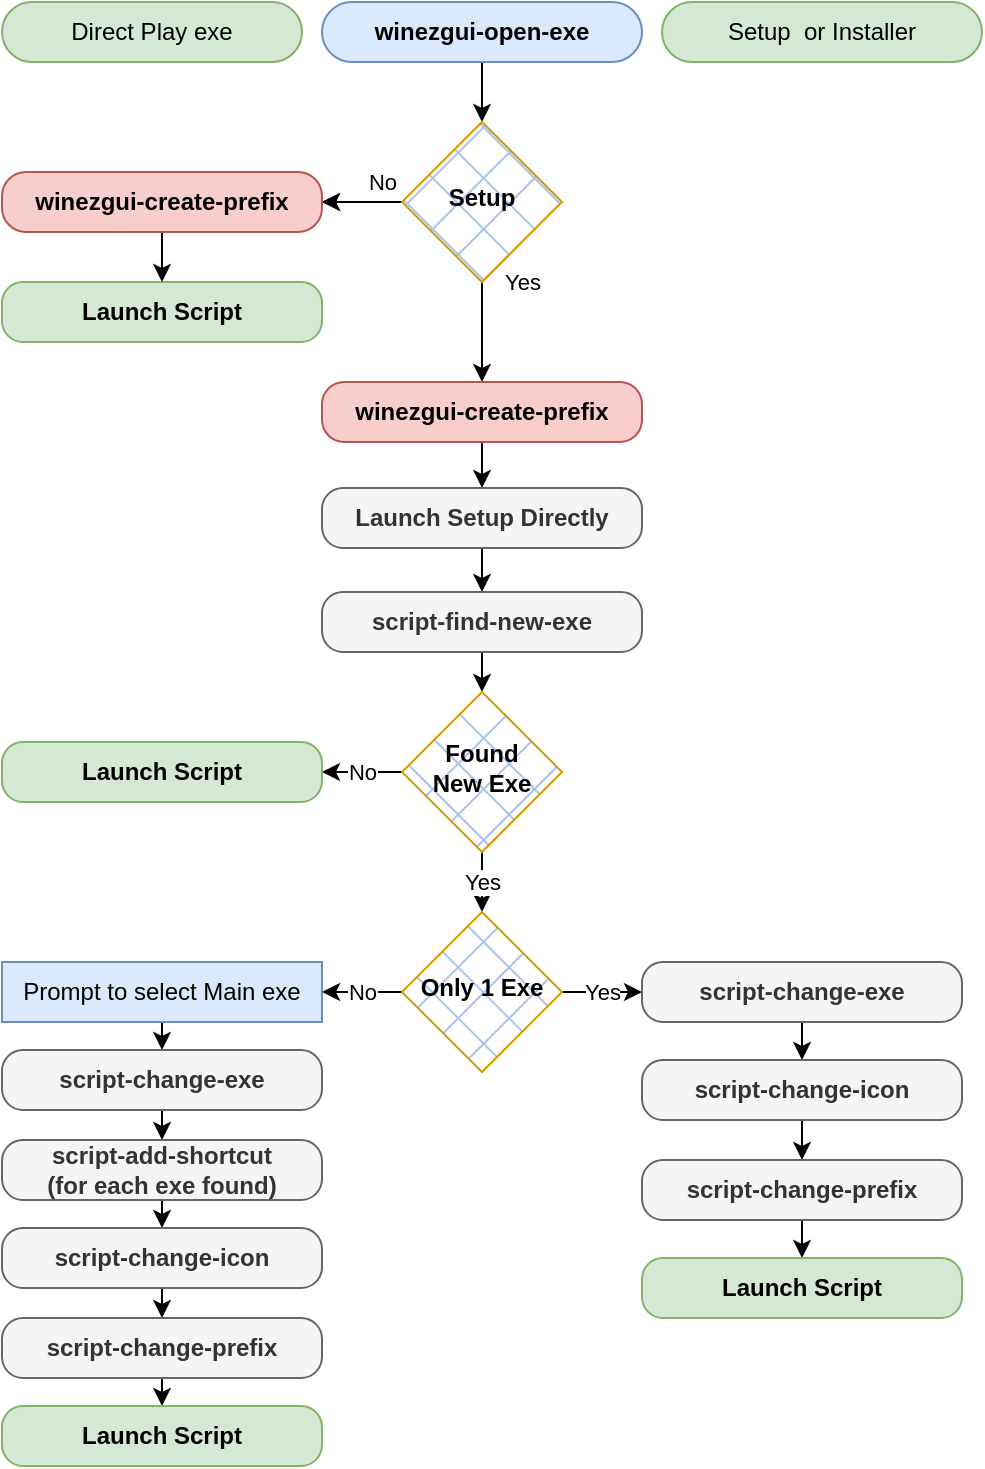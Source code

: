 <mxfile version="20.3.0" type="device"><diagram id="C5RBs43oDa-KdzZeNtuy" name="Page-1"><mxGraphModel dx="1157" dy="748" grid="1" gridSize="10" guides="1" tooltips="1" connect="1" arrows="1" fold="1" page="1" pageScale="1" pageWidth="827" pageHeight="1169" math="0" shadow="0"><root><mxCell id="WIyWlLk6GJQsqaUBKTNV-0"/><mxCell id="WIyWlLk6GJQsqaUBKTNV-1" parent="WIyWlLk6GJQsqaUBKTNV-0"/><mxCell id="gEdqRXEoTVdktuDJ5QfA-87" value="" style="edgeStyle=none;rounded=0;orthogonalLoop=1;jettySize=auto;html=1;" edge="1" parent="WIyWlLk6GJQsqaUBKTNV-1" source="WIyWlLk6GJQsqaUBKTNV-3" target="WIyWlLk6GJQsqaUBKTNV-6"><mxGeometry relative="1" as="geometry"/></mxCell><mxCell id="WIyWlLk6GJQsqaUBKTNV-3" value="&lt;b&gt;winezgui-open-exe&lt;/b&gt;" style="rounded=1;whiteSpace=wrap;html=1;fontSize=12;glass=0;strokeWidth=1;shadow=0;fillColor=#dae8fc;strokeColor=#6c8ebf;arcSize=50;" parent="WIyWlLk6GJQsqaUBKTNV-1" vertex="1"><mxGeometry x="200" y="10" width="160" height="30" as="geometry"/></mxCell><mxCell id="gEdqRXEoTVdktuDJ5QfA-33" value="" style="edgeStyle=orthogonalEdgeStyle;rounded=0;orthogonalLoop=1;jettySize=auto;html=1;entryX=1;entryY=0.5;entryDx=0;entryDy=0;" edge="1" parent="WIyWlLk6GJQsqaUBKTNV-1" source="WIyWlLk6GJQsqaUBKTNV-6" target="gEdqRXEoTVdktuDJ5QfA-88"><mxGeometry relative="1" as="geometry"><mxPoint x="185" y="90" as="targetPoint"/></mxGeometry></mxCell><mxCell id="gEdqRXEoTVdktuDJ5QfA-138" value="Yes" style="edgeStyle=none;rounded=0;orthogonalLoop=1;jettySize=auto;html=1;exitX=0.5;exitY=1;exitDx=0;exitDy=0;entryX=0.5;entryY=0;entryDx=0;entryDy=0;" edge="1" parent="WIyWlLk6GJQsqaUBKTNV-1" source="WIyWlLk6GJQsqaUBKTNV-6" target="gEdqRXEoTVdktuDJ5QfA-10"><mxGeometry x="-1" y="20" relative="1" as="geometry"><mxPoint as="offset"/></mxGeometry></mxCell><mxCell id="gEdqRXEoTVdktuDJ5QfA-142" value="&lt;font face=&quot;Helvetica&quot;&gt;No&lt;/font&gt;" style="edgeStyle=none;rounded=0;orthogonalLoop=1;jettySize=auto;html=1;fontFamily=Times New Roman;" edge="1" parent="WIyWlLk6GJQsqaUBKTNV-1" source="WIyWlLk6GJQsqaUBKTNV-6" target="gEdqRXEoTVdktuDJ5QfA-88"><mxGeometry x="-0.5" y="-10" relative="1" as="geometry"><mxPoint as="offset"/></mxGeometry></mxCell><mxCell id="WIyWlLk6GJQsqaUBKTNV-6" value="&lt;b&gt;Setup&lt;/b&gt;" style="rhombus;whiteSpace=wrap;html=1;shadow=0;fontFamily=Helvetica;fontSize=12;align=center;strokeWidth=1;spacing=6;spacingTop=-4;fillColor=#A9C4EB;strokeColor=#d79b00;gradientColor=none;fillStyle=cross-hatch;" parent="WIyWlLk6GJQsqaUBKTNV-1" vertex="1"><mxGeometry x="240" y="70" width="80" height="80" as="geometry"/></mxCell><mxCell id="gEdqRXEoTVdktuDJ5QfA-9" value="&lt;b&gt;Launch Script&lt;/b&gt;" style="rounded=1;whiteSpace=wrap;html=1;fontSize=12;glass=0;strokeWidth=1;shadow=0;arcSize=35;fillColor=#d5e8d4;strokeColor=#82b366;" vertex="1" parent="WIyWlLk6GJQsqaUBKTNV-1"><mxGeometry x="40" y="150" width="160" height="30" as="geometry"/></mxCell><mxCell id="gEdqRXEoTVdktuDJ5QfA-22" style="edgeStyle=orthogonalEdgeStyle;rounded=0;orthogonalLoop=1;jettySize=auto;html=1;exitX=0.5;exitY=1;exitDx=0;exitDy=0;entryX=0.5;entryY=0;entryDx=0;entryDy=0;" edge="1" parent="WIyWlLk6GJQsqaUBKTNV-1" source="gEdqRXEoTVdktuDJ5QfA-10" target="gEdqRXEoTVdktuDJ5QfA-11"><mxGeometry relative="1" as="geometry"/></mxCell><mxCell id="gEdqRXEoTVdktuDJ5QfA-10" value="&lt;b&gt;winezgui-create-prefix&lt;/b&gt;" style="rounded=1;whiteSpace=wrap;html=1;fontSize=12;glass=0;strokeWidth=1;shadow=0;arcSize=37;fillColor=#f8cecc;strokeColor=#b85450;" vertex="1" parent="WIyWlLk6GJQsqaUBKTNV-1"><mxGeometry x="200" y="200" width="160" height="30" as="geometry"/></mxCell><mxCell id="gEdqRXEoTVdktuDJ5QfA-102" value="" style="edgeStyle=none;rounded=0;orthogonalLoop=1;jettySize=auto;html=1;" edge="1" parent="WIyWlLk6GJQsqaUBKTNV-1" source="gEdqRXEoTVdktuDJ5QfA-11" target="gEdqRXEoTVdktuDJ5QfA-101"><mxGeometry relative="1" as="geometry"/></mxCell><mxCell id="gEdqRXEoTVdktuDJ5QfA-11" value="&lt;b&gt;Launch Setup Directly&lt;/b&gt;" style="rounded=1;whiteSpace=wrap;html=1;fontSize=12;glass=0;strokeWidth=1;shadow=0;arcSize=35;fillColor=#f5f5f5;strokeColor=#666666;fontColor=#333333;" vertex="1" parent="WIyWlLk6GJQsqaUBKTNV-1"><mxGeometry x="200" y="253" width="160" height="30" as="geometry"/></mxCell><mxCell id="gEdqRXEoTVdktuDJ5QfA-100" value="" style="edgeStyle=none;rounded=0;orthogonalLoop=1;jettySize=auto;html=1;" edge="1" parent="WIyWlLk6GJQsqaUBKTNV-1" source="gEdqRXEoTVdktuDJ5QfA-88" target="gEdqRXEoTVdktuDJ5QfA-9"><mxGeometry relative="1" as="geometry"/></mxCell><mxCell id="gEdqRXEoTVdktuDJ5QfA-88" value="&lt;b&gt;winezgui-create-prefix&lt;/b&gt;" style="rounded=1;whiteSpace=wrap;html=1;fontSize=12;glass=0;strokeWidth=1;shadow=0;arcSize=40;fillColor=#f8cecc;strokeColor=#b85450;" vertex="1" parent="WIyWlLk6GJQsqaUBKTNV-1"><mxGeometry x="40" y="95" width="160" height="30" as="geometry"/></mxCell><mxCell id="gEdqRXEoTVdktuDJ5QfA-91" value="&lt;span style=&quot;&quot;&gt;Direct Play exe&lt;/span&gt;" style="rounded=1;whiteSpace=wrap;html=1;fontSize=12;glass=0;strokeWidth=1;shadow=0;fillColor=#d5e8d4;strokeColor=#82b366;arcSize=50;" vertex="1" parent="WIyWlLk6GJQsqaUBKTNV-1"><mxGeometry x="40" y="10" width="150" height="30" as="geometry"/></mxCell><mxCell id="gEdqRXEoTVdktuDJ5QfA-92" value="&lt;span style=&quot;&quot;&gt;Setup&amp;nbsp; or Installer&lt;/span&gt;" style="rounded=1;whiteSpace=wrap;html=1;fontSize=12;glass=0;strokeWidth=1;shadow=0;fillColor=#d5e8d4;strokeColor=#82b366;arcSize=50;" vertex="1" parent="WIyWlLk6GJQsqaUBKTNV-1"><mxGeometry x="370" y="10" width="160" height="30" as="geometry"/></mxCell><mxCell id="gEdqRXEoTVdktuDJ5QfA-105" value="" style="edgeStyle=none;rounded=0;orthogonalLoop=1;jettySize=auto;html=1;" edge="1" parent="WIyWlLk6GJQsqaUBKTNV-1" source="gEdqRXEoTVdktuDJ5QfA-101" target="gEdqRXEoTVdktuDJ5QfA-104"><mxGeometry relative="1" as="geometry"/></mxCell><mxCell id="gEdqRXEoTVdktuDJ5QfA-101" value="&lt;span style=&quot;text-align: left;&quot;&gt;&lt;b&gt;script-find-new-exe&lt;/b&gt;&lt;/span&gt;" style="rounded=1;whiteSpace=wrap;html=1;fontSize=12;glass=0;strokeWidth=1;shadow=0;arcSize=35;fillColor=#f5f5f5;fontColor=#333333;strokeColor=#666666;" vertex="1" parent="WIyWlLk6GJQsqaUBKTNV-1"><mxGeometry x="200" y="305" width="160" height="30" as="geometry"/></mxCell><mxCell id="gEdqRXEoTVdktuDJ5QfA-107" value="Yes" style="edgeStyle=none;rounded=0;orthogonalLoop=1;jettySize=auto;html=1;" edge="1" parent="WIyWlLk6GJQsqaUBKTNV-1" source="gEdqRXEoTVdktuDJ5QfA-104" target="gEdqRXEoTVdktuDJ5QfA-106"><mxGeometry relative="1" as="geometry"/></mxCell><mxCell id="gEdqRXEoTVdktuDJ5QfA-117" value="No" style="edgeStyle=none;rounded=0;orthogonalLoop=1;jettySize=auto;html=1;" edge="1" parent="WIyWlLk6GJQsqaUBKTNV-1" source="gEdqRXEoTVdktuDJ5QfA-104" target="gEdqRXEoTVdktuDJ5QfA-116"><mxGeometry relative="1" as="geometry"/></mxCell><mxCell id="gEdqRXEoTVdktuDJ5QfA-104" value="&lt;b&gt;Found&lt;br&gt;New Exe&lt;/b&gt;" style="rhombus;whiteSpace=wrap;html=1;shadow=0;fontFamily=Helvetica;fontSize=12;align=center;strokeWidth=1;spacing=6;spacingTop=-4;fillColor=#A9C4EB;strokeColor=#d79b00;gradientColor=none;fillStyle=cross-hatch;" vertex="1" parent="WIyWlLk6GJQsqaUBKTNV-1"><mxGeometry x="240" y="355" width="80" height="80" as="geometry"/></mxCell><mxCell id="gEdqRXEoTVdktuDJ5QfA-109" value="Yes" style="edgeStyle=none;rounded=0;orthogonalLoop=1;jettySize=auto;html=1;" edge="1" parent="WIyWlLk6GJQsqaUBKTNV-1" source="gEdqRXEoTVdktuDJ5QfA-106" target="gEdqRXEoTVdktuDJ5QfA-108"><mxGeometry relative="1" as="geometry"/></mxCell><mxCell id="gEdqRXEoTVdktuDJ5QfA-127" value="No" style="edgeStyle=none;rounded=0;orthogonalLoop=1;jettySize=auto;html=1;entryX=1;entryY=0.5;entryDx=0;entryDy=0;" edge="1" parent="WIyWlLk6GJQsqaUBKTNV-1" source="gEdqRXEoTVdktuDJ5QfA-106" target="gEdqRXEoTVdktuDJ5QfA-120"><mxGeometry relative="1" as="geometry"/></mxCell><mxCell id="gEdqRXEoTVdktuDJ5QfA-106" value="&lt;b&gt;Only 1 Exe&lt;/b&gt;" style="rhombus;whiteSpace=wrap;html=1;shadow=0;fontFamily=Helvetica;fontSize=12;align=center;strokeWidth=1;spacing=6;spacingTop=-4;fillColor=#A9C4EB;strokeColor=#d79b00;gradientColor=none;fillStyle=cross-hatch;" vertex="1" parent="WIyWlLk6GJQsqaUBKTNV-1"><mxGeometry x="240" y="465" width="80" height="80" as="geometry"/></mxCell><mxCell id="gEdqRXEoTVdktuDJ5QfA-111" value="" style="edgeStyle=none;rounded=0;orthogonalLoop=1;jettySize=auto;html=1;" edge="1" parent="WIyWlLk6GJQsqaUBKTNV-1" source="gEdqRXEoTVdktuDJ5QfA-108" target="gEdqRXEoTVdktuDJ5QfA-110"><mxGeometry relative="1" as="geometry"/></mxCell><mxCell id="gEdqRXEoTVdktuDJ5QfA-108" value="&lt;b style=&quot;text-align: left;&quot;&gt;script-change-exe&lt;/b&gt;" style="rounded=1;whiteSpace=wrap;html=1;fontSize=12;glass=0;strokeWidth=1;shadow=0;arcSize=35;fillColor=#f5f5f5;strokeColor=#666666;fontColor=#333333;flipH=0;flipV=1;" vertex="1" parent="WIyWlLk6GJQsqaUBKTNV-1"><mxGeometry x="360" y="490" width="160" height="30" as="geometry"/></mxCell><mxCell id="gEdqRXEoTVdktuDJ5QfA-113" value="" style="edgeStyle=none;rounded=0;orthogonalLoop=1;jettySize=auto;html=1;" edge="1" parent="WIyWlLk6GJQsqaUBKTNV-1" source="gEdqRXEoTVdktuDJ5QfA-110" target="gEdqRXEoTVdktuDJ5QfA-112"><mxGeometry relative="1" as="geometry"/></mxCell><mxCell id="gEdqRXEoTVdktuDJ5QfA-110" value="&lt;b style=&quot;text-align: left;&quot;&gt;script-change-icon&lt;/b&gt;" style="rounded=1;whiteSpace=wrap;html=1;fontSize=12;glass=0;strokeWidth=1;shadow=0;arcSize=35;fillColor=#f5f5f5;strokeColor=#666666;fontColor=#333333;flipH=0;flipV=1;" vertex="1" parent="WIyWlLk6GJQsqaUBKTNV-1"><mxGeometry x="360" y="539" width="160" height="30" as="geometry"/></mxCell><mxCell id="gEdqRXEoTVdktuDJ5QfA-135" value="" style="edgeStyle=none;rounded=0;orthogonalLoop=1;jettySize=auto;html=1;" edge="1" parent="WIyWlLk6GJQsqaUBKTNV-1" source="gEdqRXEoTVdktuDJ5QfA-112" target="gEdqRXEoTVdktuDJ5QfA-134"><mxGeometry relative="1" as="geometry"/></mxCell><mxCell id="gEdqRXEoTVdktuDJ5QfA-112" value="&lt;b style=&quot;text-align: left;&quot;&gt;script-change-prefix&lt;/b&gt;" style="rounded=1;whiteSpace=wrap;html=1;fontSize=12;glass=0;strokeWidth=1;shadow=0;arcSize=35;fillColor=#f5f5f5;strokeColor=#666666;fontColor=#333333;flipH=0;flipV=1;" vertex="1" parent="WIyWlLk6GJQsqaUBKTNV-1"><mxGeometry x="360" y="589" width="160" height="30" as="geometry"/></mxCell><mxCell id="gEdqRXEoTVdktuDJ5QfA-116" value="&lt;b&gt;Launch Script&lt;/b&gt;" style="rounded=1;whiteSpace=wrap;html=1;fontSize=12;glass=0;strokeWidth=1;shadow=0;arcSize=35;fillColor=#d5e8d4;strokeColor=#82b366;" vertex="1" parent="WIyWlLk6GJQsqaUBKTNV-1"><mxGeometry x="40" y="380" width="160" height="30" as="geometry"/></mxCell><mxCell id="gEdqRXEoTVdktuDJ5QfA-119" value="" style="edgeStyle=none;rounded=0;orthogonalLoop=1;jettySize=auto;html=1;entryX=0.5;entryY=0;entryDx=0;entryDy=0;" edge="1" source="gEdqRXEoTVdktuDJ5QfA-120" target="gEdqRXEoTVdktuDJ5QfA-123" parent="WIyWlLk6GJQsqaUBKTNV-1"><mxGeometry relative="1" as="geometry"><mxPoint x="120" y="538" as="targetPoint"/></mxGeometry></mxCell><mxCell id="gEdqRXEoTVdktuDJ5QfA-120" value="&lt;span style=&quot;color: rgb(0, 0, 0);&quot;&gt;Prompt to select Main exe&lt;/span&gt;" style="rounded=1;whiteSpace=wrap;html=1;fontSize=12;glass=0;strokeWidth=1;shadow=0;arcSize=0;fillColor=#dae8fc;strokeColor=#6c8ebf;flipH=0;flipV=1;" vertex="1" parent="WIyWlLk6GJQsqaUBKTNV-1"><mxGeometry x="40" y="490" width="160" height="30" as="geometry"/></mxCell><mxCell id="gEdqRXEoTVdktuDJ5QfA-122" value="" style="edgeStyle=none;rounded=0;orthogonalLoop=1;jettySize=auto;html=1;" edge="1" source="gEdqRXEoTVdktuDJ5QfA-123" target="gEdqRXEoTVdktuDJ5QfA-125" parent="WIyWlLk6GJQsqaUBKTNV-1"><mxGeometry relative="1" as="geometry"/></mxCell><mxCell id="gEdqRXEoTVdktuDJ5QfA-123" value="&lt;span style=&quot;text-align: left;&quot;&gt;&lt;b&gt;script-change-exe&lt;/b&gt;&lt;/span&gt;" style="rounded=1;whiteSpace=wrap;html=1;fontSize=12;glass=0;strokeWidth=1;shadow=0;arcSize=35;fillColor=#f5f5f5;strokeColor=#666666;fontColor=#333333;flipH=0;flipV=1;" vertex="1" parent="WIyWlLk6GJQsqaUBKTNV-1"><mxGeometry x="40" y="534" width="160" height="30" as="geometry"/></mxCell><mxCell id="gEdqRXEoTVdktuDJ5QfA-124" value="" style="edgeStyle=none;rounded=0;orthogonalLoop=1;jettySize=auto;html=1;" edge="1" source="gEdqRXEoTVdktuDJ5QfA-125" target="gEdqRXEoTVdktuDJ5QfA-126" parent="WIyWlLk6GJQsqaUBKTNV-1"><mxGeometry relative="1" as="geometry"/></mxCell><mxCell id="gEdqRXEoTVdktuDJ5QfA-125" value="&lt;b style=&quot;text-align: left;&quot;&gt;script-add-shortcut&lt;br&gt;(for each exe found)&lt;/b&gt;" style="rounded=1;whiteSpace=wrap;html=1;fontSize=12;glass=0;strokeWidth=1;shadow=0;arcSize=35;fillColor=#f5f5f5;strokeColor=#666666;fontColor=#333333;flipH=0;flipV=1;" vertex="1" parent="WIyWlLk6GJQsqaUBKTNV-1"><mxGeometry x="40" y="579" width="160" height="30" as="geometry"/></mxCell><mxCell id="gEdqRXEoTVdktuDJ5QfA-133" value="" style="edgeStyle=none;rounded=0;orthogonalLoop=1;jettySize=auto;html=1;" edge="1" parent="WIyWlLk6GJQsqaUBKTNV-1" source="gEdqRXEoTVdktuDJ5QfA-126" target="gEdqRXEoTVdktuDJ5QfA-130"><mxGeometry relative="1" as="geometry"/></mxCell><mxCell id="gEdqRXEoTVdktuDJ5QfA-126" value="&lt;span style=&quot;text-align: left;&quot;&gt;&lt;b&gt;script-change-icon&lt;/b&gt;&lt;/span&gt;" style="rounded=1;whiteSpace=wrap;html=1;fontSize=12;glass=0;strokeWidth=1;shadow=0;arcSize=35;fillColor=#f5f5f5;strokeColor=#666666;fontColor=#333333;flipH=0;flipV=1;" vertex="1" parent="WIyWlLk6GJQsqaUBKTNV-1"><mxGeometry x="40" y="623" width="160" height="30" as="geometry"/></mxCell><mxCell id="gEdqRXEoTVdktuDJ5QfA-129" value="" style="edgeStyle=none;rounded=0;orthogonalLoop=1;jettySize=auto;html=1;" edge="1" source="gEdqRXEoTVdktuDJ5QfA-130" target="gEdqRXEoTVdktuDJ5QfA-131" parent="WIyWlLk6GJQsqaUBKTNV-1"><mxGeometry relative="1" as="geometry"/></mxCell><mxCell id="gEdqRXEoTVdktuDJ5QfA-130" value="&lt;b style=&quot;text-align: left;&quot;&gt;script-change-prefix&lt;/b&gt;" style="rounded=1;whiteSpace=wrap;html=1;fontSize=12;glass=0;strokeWidth=1;shadow=0;arcSize=35;fillColor=#f5f5f5;strokeColor=#666666;fontColor=#333333;flipH=0;flipV=1;" vertex="1" parent="WIyWlLk6GJQsqaUBKTNV-1"><mxGeometry x="40" y="668" width="160" height="30" as="geometry"/></mxCell><mxCell id="gEdqRXEoTVdktuDJ5QfA-131" value="&lt;b&gt;Launch Script&lt;/b&gt;" style="rounded=1;whiteSpace=wrap;html=1;fontSize=12;glass=0;strokeWidth=1;shadow=0;arcSize=35;fillColor=#d5e8d4;strokeColor=#82b366;flipH=0;flipV=1;" vertex="1" parent="WIyWlLk6GJQsqaUBKTNV-1"><mxGeometry x="40" y="712" width="160" height="30" as="geometry"/></mxCell><mxCell id="gEdqRXEoTVdktuDJ5QfA-134" value="&lt;b&gt;Launch Script&lt;/b&gt;" style="rounded=1;whiteSpace=wrap;html=1;fontSize=12;glass=0;strokeWidth=1;shadow=0;arcSize=35;fillColor=#d5e8d4;strokeColor=#82b366;flipH=0;flipV=1;" vertex="1" parent="WIyWlLk6GJQsqaUBKTNV-1"><mxGeometry x="360" y="638" width="160" height="30" as="geometry"/></mxCell></root></mxGraphModel></diagram></mxfile>
